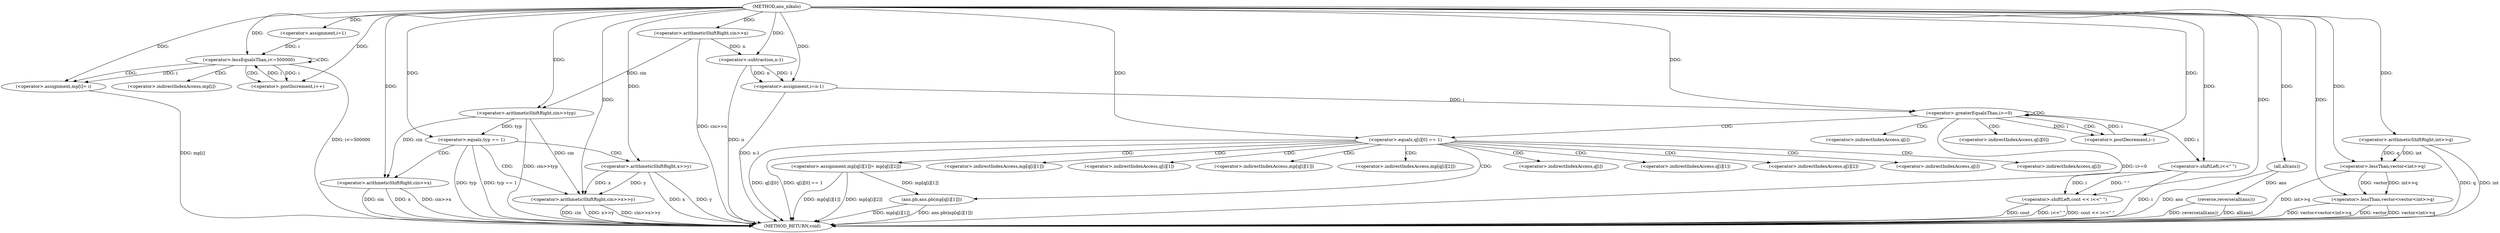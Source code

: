 digraph "ans_nikalo" {  
"1000222" [label = "(METHOD,ans_nikalo)" ]
"1000332" [label = "(METHOD_RETURN,void)" ]
"1000224" [label = "(<operator>.lessThan,vector<vector<int>>q)" ]
"1000232" [label = "(<operator>.arithmeticShiftRight,cin>>n)" ]
"1000323" [label = "(reverse,reverse(all(ans)))" ]
"1000327" [label = "(<operator>.shiftLeft,cout << i<<\" \")" ]
"1000238" [label = "(<operator>.assignment,i=1)" ]
"1000241" [label = "(<operator>.lessEqualsThan,i<=500000)" ]
"1000244" [label = "(<operator>.postIncrement,i++)" ]
"1000246" [label = "(<operator>.assignment,mp[i]= i)" ]
"1000255" [label = "(<operator>.arithmeticShiftRight,cin>>typ)" ]
"1000278" [label = "(<operator>.assignment,i=n-1)" ]
"1000283" [label = "(<operator>.greaterEqualsThan,i>=0)" ]
"1000286" [label = "(<operator>.postDecrement,i--)" ]
"1000226" [label = "(<operator>.lessThan,vector<int>>q)" ]
"1000259" [label = "(<operator>.equals,typ == 1)" ]
"1000324" [label = "(all,all(ans))" ]
"1000329" [label = "(<operator>.shiftLeft,i<<\" \")" ]
"1000228" [label = "(<operator>.arithmeticShiftRight,int>>q)" ]
"1000263" [label = "(<operator>.arithmeticShiftRight,cin>>x)" ]
"1000280" [label = "(<operator>.subtraction,n-1)" ]
"1000290" [label = "(<operator>.equals,q[i][0] == 1)" ]
"1000269" [label = "(<operator>.arithmeticShiftRight,cin>>x>>y)" ]
"1000298" [label = "(ans.pb,ans.pb(mp[q[i][1]]))" ]
"1000308" [label = "(<operator>.assignment,mp[q[i][1]]= mp[q[i][2]])" ]
"1000271" [label = "(<operator>.arithmeticShiftRight,x>>y)" ]
"1000247" [label = "(<operator>.indirectIndexAccess,mp[i])" ]
"1000291" [label = "(<operator>.indirectIndexAccess,q[i][0])" ]
"1000292" [label = "(<operator>.indirectIndexAccess,q[i])" ]
"1000299" [label = "(<operator>.indirectIndexAccess,mp[q[i][1]])" ]
"1000301" [label = "(<operator>.indirectIndexAccess,q[i][1])" ]
"1000309" [label = "(<operator>.indirectIndexAccess,mp[q[i][1]])" ]
"1000316" [label = "(<operator>.indirectIndexAccess,mp[q[i][2]])" ]
"1000302" [label = "(<operator>.indirectIndexAccess,q[i])" ]
"1000311" [label = "(<operator>.indirectIndexAccess,q[i][1])" ]
"1000318" [label = "(<operator>.indirectIndexAccess,q[i][2])" ]
"1000312" [label = "(<operator>.indirectIndexAccess,q[i])" ]
"1000319" [label = "(<operator>.indirectIndexAccess,q[i])" ]
  "1000224" -> "1000332"  [ label = "DDG: vector"] 
  "1000228" -> "1000332"  [ label = "DDG: q"] 
  "1000226" -> "1000332"  [ label = "DDG: int>>q"] 
  "1000224" -> "1000332"  [ label = "DDG: vector<int>>q"] 
  "1000224" -> "1000332"  [ label = "DDG: vector<vector<int>>q"] 
  "1000232" -> "1000332"  [ label = "DDG: cin>>n"] 
  "1000241" -> "1000332"  [ label = "DDG: i<=500000"] 
  "1000255" -> "1000332"  [ label = "DDG: cin>>typ"] 
  "1000259" -> "1000332"  [ label = "DDG: typ"] 
  "1000259" -> "1000332"  [ label = "DDG: typ == 1"] 
  "1000269" -> "1000332"  [ label = "DDG: cin"] 
  "1000271" -> "1000332"  [ label = "DDG: x"] 
  "1000271" -> "1000332"  [ label = "DDG: y"] 
  "1000269" -> "1000332"  [ label = "DDG: x>>y"] 
  "1000269" -> "1000332"  [ label = "DDG: cin>>x>>y"] 
  "1000263" -> "1000332"  [ label = "DDG: cin"] 
  "1000263" -> "1000332"  [ label = "DDG: x"] 
  "1000263" -> "1000332"  [ label = "DDG: cin>>x"] 
  "1000280" -> "1000332"  [ label = "DDG: n"] 
  "1000278" -> "1000332"  [ label = "DDG: n-1"] 
  "1000283" -> "1000332"  [ label = "DDG: i>=0"] 
  "1000324" -> "1000332"  [ label = "DDG: ans"] 
  "1000323" -> "1000332"  [ label = "DDG: all(ans)"] 
  "1000323" -> "1000332"  [ label = "DDG: reverse(all(ans))"] 
  "1000329" -> "1000332"  [ label = "DDG: i"] 
  "1000327" -> "1000332"  [ label = "DDG: i<<\" \""] 
  "1000327" -> "1000332"  [ label = "DDG: cout << i<<\" \""] 
  "1000290" -> "1000332"  [ label = "DDG: q[i][0]"] 
  "1000290" -> "1000332"  [ label = "DDG: q[i][0] == 1"] 
  "1000308" -> "1000332"  [ label = "DDG: mp[q[i][1]]"] 
  "1000308" -> "1000332"  [ label = "DDG: mp[q[i][2]]"] 
  "1000298" -> "1000332"  [ label = "DDG: mp[q[i][1]]"] 
  "1000298" -> "1000332"  [ label = "DDG: ans.pb(mp[q[i][1]])"] 
  "1000246" -> "1000332"  [ label = "DDG: mp[i]"] 
  "1000228" -> "1000332"  [ label = "DDG: int"] 
  "1000327" -> "1000332"  [ label = "DDG: cout"] 
  "1000226" -> "1000224"  [ label = "DDG: vector"] 
  "1000222" -> "1000224"  [ label = "DDG: "] 
  "1000226" -> "1000224"  [ label = "DDG: int>>q"] 
  "1000222" -> "1000232"  [ label = "DDG: "] 
  "1000222" -> "1000238"  [ label = "DDG: "] 
  "1000241" -> "1000246"  [ label = "DDG: i"] 
  "1000222" -> "1000246"  [ label = "DDG: "] 
  "1000280" -> "1000278"  [ label = "DDG: 1"] 
  "1000280" -> "1000278"  [ label = "DDG: n"] 
  "1000324" -> "1000323"  [ label = "DDG: ans"] 
  "1000222" -> "1000327"  [ label = "DDG: "] 
  "1000329" -> "1000327"  [ label = "DDG: \" \""] 
  "1000329" -> "1000327"  [ label = "DDG: i"] 
  "1000222" -> "1000226"  [ label = "DDG: "] 
  "1000228" -> "1000226"  [ label = "DDG: q"] 
  "1000228" -> "1000226"  [ label = "DDG: int"] 
  "1000238" -> "1000241"  [ label = "DDG: i"] 
  "1000244" -> "1000241"  [ label = "DDG: i"] 
  "1000222" -> "1000241"  [ label = "DDG: "] 
  "1000222" -> "1000244"  [ label = "DDG: "] 
  "1000241" -> "1000244"  [ label = "DDG: i"] 
  "1000232" -> "1000255"  [ label = "DDG: cin"] 
  "1000222" -> "1000255"  [ label = "DDG: "] 
  "1000222" -> "1000278"  [ label = "DDG: "] 
  "1000278" -> "1000283"  [ label = "DDG: i"] 
  "1000286" -> "1000283"  [ label = "DDG: i"] 
  "1000222" -> "1000283"  [ label = "DDG: "] 
  "1000283" -> "1000286"  [ label = "DDG: i"] 
  "1000222" -> "1000286"  [ label = "DDG: "] 
  "1000222" -> "1000324"  [ label = "DDG: "] 
  "1000283" -> "1000329"  [ label = "DDG: i"] 
  "1000222" -> "1000329"  [ label = "DDG: "] 
  "1000222" -> "1000228"  [ label = "DDG: "] 
  "1000255" -> "1000259"  [ label = "DDG: typ"] 
  "1000222" -> "1000259"  [ label = "DDG: "] 
  "1000232" -> "1000280"  [ label = "DDG: n"] 
  "1000222" -> "1000280"  [ label = "DDG: "] 
  "1000255" -> "1000263"  [ label = "DDG: cin"] 
  "1000222" -> "1000263"  [ label = "DDG: "] 
  "1000222" -> "1000290"  [ label = "DDG: "] 
  "1000255" -> "1000269"  [ label = "DDG: cin"] 
  "1000222" -> "1000269"  [ label = "DDG: "] 
  "1000271" -> "1000269"  [ label = "DDG: y"] 
  "1000271" -> "1000269"  [ label = "DDG: x"] 
  "1000308" -> "1000298"  [ label = "DDG: mp[q[i][1]]"] 
  "1000222" -> "1000271"  [ label = "DDG: "] 
  "1000241" -> "1000247"  [ label = "CDG: "] 
  "1000241" -> "1000246"  [ label = "CDG: "] 
  "1000241" -> "1000244"  [ label = "CDG: "] 
  "1000241" -> "1000241"  [ label = "CDG: "] 
  "1000283" -> "1000286"  [ label = "CDG: "] 
  "1000283" -> "1000291"  [ label = "CDG: "] 
  "1000283" -> "1000290"  [ label = "CDG: "] 
  "1000283" -> "1000283"  [ label = "CDG: "] 
  "1000283" -> "1000292"  [ label = "CDG: "] 
  "1000259" -> "1000263"  [ label = "CDG: "] 
  "1000259" -> "1000269"  [ label = "CDG: "] 
  "1000259" -> "1000271"  [ label = "CDG: "] 
  "1000290" -> "1000312"  [ label = "CDG: "] 
  "1000290" -> "1000302"  [ label = "CDG: "] 
  "1000290" -> "1000298"  [ label = "CDG: "] 
  "1000290" -> "1000309"  [ label = "CDG: "] 
  "1000290" -> "1000299"  [ label = "CDG: "] 
  "1000290" -> "1000319"  [ label = "CDG: "] 
  "1000290" -> "1000318"  [ label = "CDG: "] 
  "1000290" -> "1000316"  [ label = "CDG: "] 
  "1000290" -> "1000308"  [ label = "CDG: "] 
  "1000290" -> "1000311"  [ label = "CDG: "] 
  "1000290" -> "1000301"  [ label = "CDG: "] 
}

